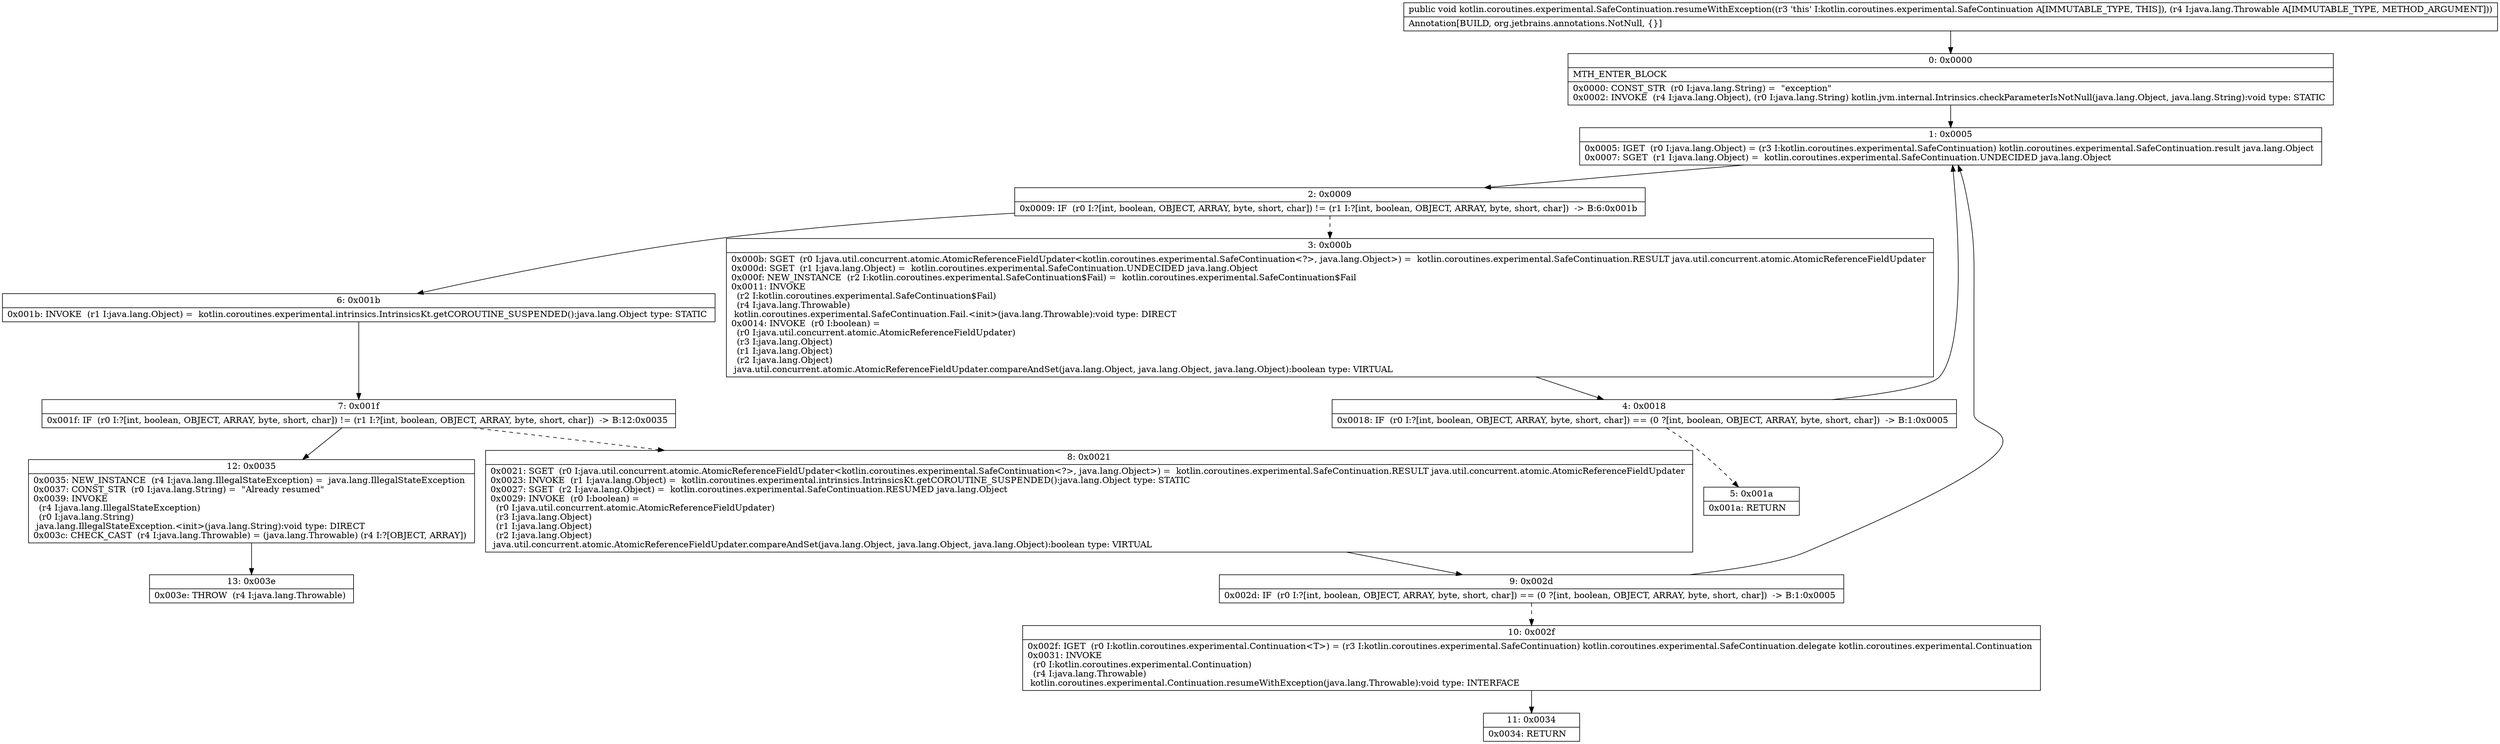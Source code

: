 digraph "CFG forkotlin.coroutines.experimental.SafeContinuation.resumeWithException(Ljava\/lang\/Throwable;)V" {
Node_0 [shape=record,label="{0\:\ 0x0000|MTH_ENTER_BLOCK\l|0x0000: CONST_STR  (r0 I:java.lang.String) =  \"exception\" \l0x0002: INVOKE  (r4 I:java.lang.Object), (r0 I:java.lang.String) kotlin.jvm.internal.Intrinsics.checkParameterIsNotNull(java.lang.Object, java.lang.String):void type: STATIC \l}"];
Node_1 [shape=record,label="{1\:\ 0x0005|0x0005: IGET  (r0 I:java.lang.Object) = (r3 I:kotlin.coroutines.experimental.SafeContinuation) kotlin.coroutines.experimental.SafeContinuation.result java.lang.Object \l0x0007: SGET  (r1 I:java.lang.Object) =  kotlin.coroutines.experimental.SafeContinuation.UNDECIDED java.lang.Object \l}"];
Node_2 [shape=record,label="{2\:\ 0x0009|0x0009: IF  (r0 I:?[int, boolean, OBJECT, ARRAY, byte, short, char]) != (r1 I:?[int, boolean, OBJECT, ARRAY, byte, short, char])  \-\> B:6:0x001b \l}"];
Node_3 [shape=record,label="{3\:\ 0x000b|0x000b: SGET  (r0 I:java.util.concurrent.atomic.AtomicReferenceFieldUpdater\<kotlin.coroutines.experimental.SafeContinuation\<?\>, java.lang.Object\>) =  kotlin.coroutines.experimental.SafeContinuation.RESULT java.util.concurrent.atomic.AtomicReferenceFieldUpdater \l0x000d: SGET  (r1 I:java.lang.Object) =  kotlin.coroutines.experimental.SafeContinuation.UNDECIDED java.lang.Object \l0x000f: NEW_INSTANCE  (r2 I:kotlin.coroutines.experimental.SafeContinuation$Fail) =  kotlin.coroutines.experimental.SafeContinuation$Fail \l0x0011: INVOKE  \l  (r2 I:kotlin.coroutines.experimental.SafeContinuation$Fail)\l  (r4 I:java.lang.Throwable)\l kotlin.coroutines.experimental.SafeContinuation.Fail.\<init\>(java.lang.Throwable):void type: DIRECT \l0x0014: INVOKE  (r0 I:boolean) = \l  (r0 I:java.util.concurrent.atomic.AtomicReferenceFieldUpdater)\l  (r3 I:java.lang.Object)\l  (r1 I:java.lang.Object)\l  (r2 I:java.lang.Object)\l java.util.concurrent.atomic.AtomicReferenceFieldUpdater.compareAndSet(java.lang.Object, java.lang.Object, java.lang.Object):boolean type: VIRTUAL \l}"];
Node_4 [shape=record,label="{4\:\ 0x0018|0x0018: IF  (r0 I:?[int, boolean, OBJECT, ARRAY, byte, short, char]) == (0 ?[int, boolean, OBJECT, ARRAY, byte, short, char])  \-\> B:1:0x0005 \l}"];
Node_5 [shape=record,label="{5\:\ 0x001a|0x001a: RETURN   \l}"];
Node_6 [shape=record,label="{6\:\ 0x001b|0x001b: INVOKE  (r1 I:java.lang.Object) =  kotlin.coroutines.experimental.intrinsics.IntrinsicsKt.getCOROUTINE_SUSPENDED():java.lang.Object type: STATIC \l}"];
Node_7 [shape=record,label="{7\:\ 0x001f|0x001f: IF  (r0 I:?[int, boolean, OBJECT, ARRAY, byte, short, char]) != (r1 I:?[int, boolean, OBJECT, ARRAY, byte, short, char])  \-\> B:12:0x0035 \l}"];
Node_8 [shape=record,label="{8\:\ 0x0021|0x0021: SGET  (r0 I:java.util.concurrent.atomic.AtomicReferenceFieldUpdater\<kotlin.coroutines.experimental.SafeContinuation\<?\>, java.lang.Object\>) =  kotlin.coroutines.experimental.SafeContinuation.RESULT java.util.concurrent.atomic.AtomicReferenceFieldUpdater \l0x0023: INVOKE  (r1 I:java.lang.Object) =  kotlin.coroutines.experimental.intrinsics.IntrinsicsKt.getCOROUTINE_SUSPENDED():java.lang.Object type: STATIC \l0x0027: SGET  (r2 I:java.lang.Object) =  kotlin.coroutines.experimental.SafeContinuation.RESUMED java.lang.Object \l0x0029: INVOKE  (r0 I:boolean) = \l  (r0 I:java.util.concurrent.atomic.AtomicReferenceFieldUpdater)\l  (r3 I:java.lang.Object)\l  (r1 I:java.lang.Object)\l  (r2 I:java.lang.Object)\l java.util.concurrent.atomic.AtomicReferenceFieldUpdater.compareAndSet(java.lang.Object, java.lang.Object, java.lang.Object):boolean type: VIRTUAL \l}"];
Node_9 [shape=record,label="{9\:\ 0x002d|0x002d: IF  (r0 I:?[int, boolean, OBJECT, ARRAY, byte, short, char]) == (0 ?[int, boolean, OBJECT, ARRAY, byte, short, char])  \-\> B:1:0x0005 \l}"];
Node_10 [shape=record,label="{10\:\ 0x002f|0x002f: IGET  (r0 I:kotlin.coroutines.experimental.Continuation\<T\>) = (r3 I:kotlin.coroutines.experimental.SafeContinuation) kotlin.coroutines.experimental.SafeContinuation.delegate kotlin.coroutines.experimental.Continuation \l0x0031: INVOKE  \l  (r0 I:kotlin.coroutines.experimental.Continuation)\l  (r4 I:java.lang.Throwable)\l kotlin.coroutines.experimental.Continuation.resumeWithException(java.lang.Throwable):void type: INTERFACE \l}"];
Node_11 [shape=record,label="{11\:\ 0x0034|0x0034: RETURN   \l}"];
Node_12 [shape=record,label="{12\:\ 0x0035|0x0035: NEW_INSTANCE  (r4 I:java.lang.IllegalStateException) =  java.lang.IllegalStateException \l0x0037: CONST_STR  (r0 I:java.lang.String) =  \"Already resumed\" \l0x0039: INVOKE  \l  (r4 I:java.lang.IllegalStateException)\l  (r0 I:java.lang.String)\l java.lang.IllegalStateException.\<init\>(java.lang.String):void type: DIRECT \l0x003c: CHECK_CAST  (r4 I:java.lang.Throwable) = (java.lang.Throwable) (r4 I:?[OBJECT, ARRAY]) \l}"];
Node_13 [shape=record,label="{13\:\ 0x003e|0x003e: THROW  (r4 I:java.lang.Throwable) \l}"];
MethodNode[shape=record,label="{public void kotlin.coroutines.experimental.SafeContinuation.resumeWithException((r3 'this' I:kotlin.coroutines.experimental.SafeContinuation A[IMMUTABLE_TYPE, THIS]), (r4 I:java.lang.Throwable A[IMMUTABLE_TYPE, METHOD_ARGUMENT]))  | Annotation[BUILD, org.jetbrains.annotations.NotNull, \{\}]\l}"];
MethodNode -> Node_0;
Node_0 -> Node_1;
Node_1 -> Node_2;
Node_2 -> Node_3[style=dashed];
Node_2 -> Node_6;
Node_3 -> Node_4;
Node_4 -> Node_1;
Node_4 -> Node_5[style=dashed];
Node_6 -> Node_7;
Node_7 -> Node_8[style=dashed];
Node_7 -> Node_12;
Node_8 -> Node_9;
Node_9 -> Node_1;
Node_9 -> Node_10[style=dashed];
Node_10 -> Node_11;
Node_12 -> Node_13;
}

